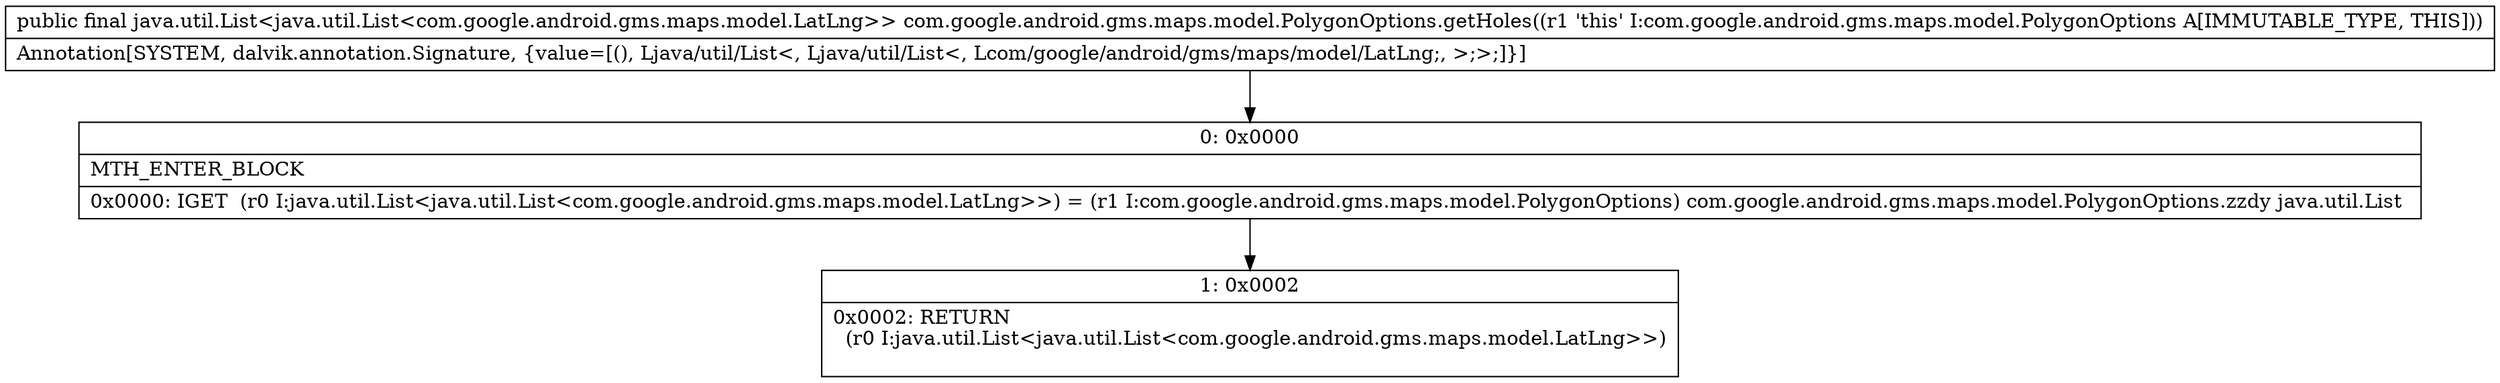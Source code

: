 digraph "CFG forcom.google.android.gms.maps.model.PolygonOptions.getHoles()Ljava\/util\/List;" {
Node_0 [shape=record,label="{0\:\ 0x0000|MTH_ENTER_BLOCK\l|0x0000: IGET  (r0 I:java.util.List\<java.util.List\<com.google.android.gms.maps.model.LatLng\>\>) = (r1 I:com.google.android.gms.maps.model.PolygonOptions) com.google.android.gms.maps.model.PolygonOptions.zzdy java.util.List \l}"];
Node_1 [shape=record,label="{1\:\ 0x0002|0x0002: RETURN  \l  (r0 I:java.util.List\<java.util.List\<com.google.android.gms.maps.model.LatLng\>\>)\l \l}"];
MethodNode[shape=record,label="{public final java.util.List\<java.util.List\<com.google.android.gms.maps.model.LatLng\>\> com.google.android.gms.maps.model.PolygonOptions.getHoles((r1 'this' I:com.google.android.gms.maps.model.PolygonOptions A[IMMUTABLE_TYPE, THIS]))  | Annotation[SYSTEM, dalvik.annotation.Signature, \{value=[(), Ljava\/util\/List\<, Ljava\/util\/List\<, Lcom\/google\/android\/gms\/maps\/model\/LatLng;, \>;\>;]\}]\l}"];
MethodNode -> Node_0;
Node_0 -> Node_1;
}

